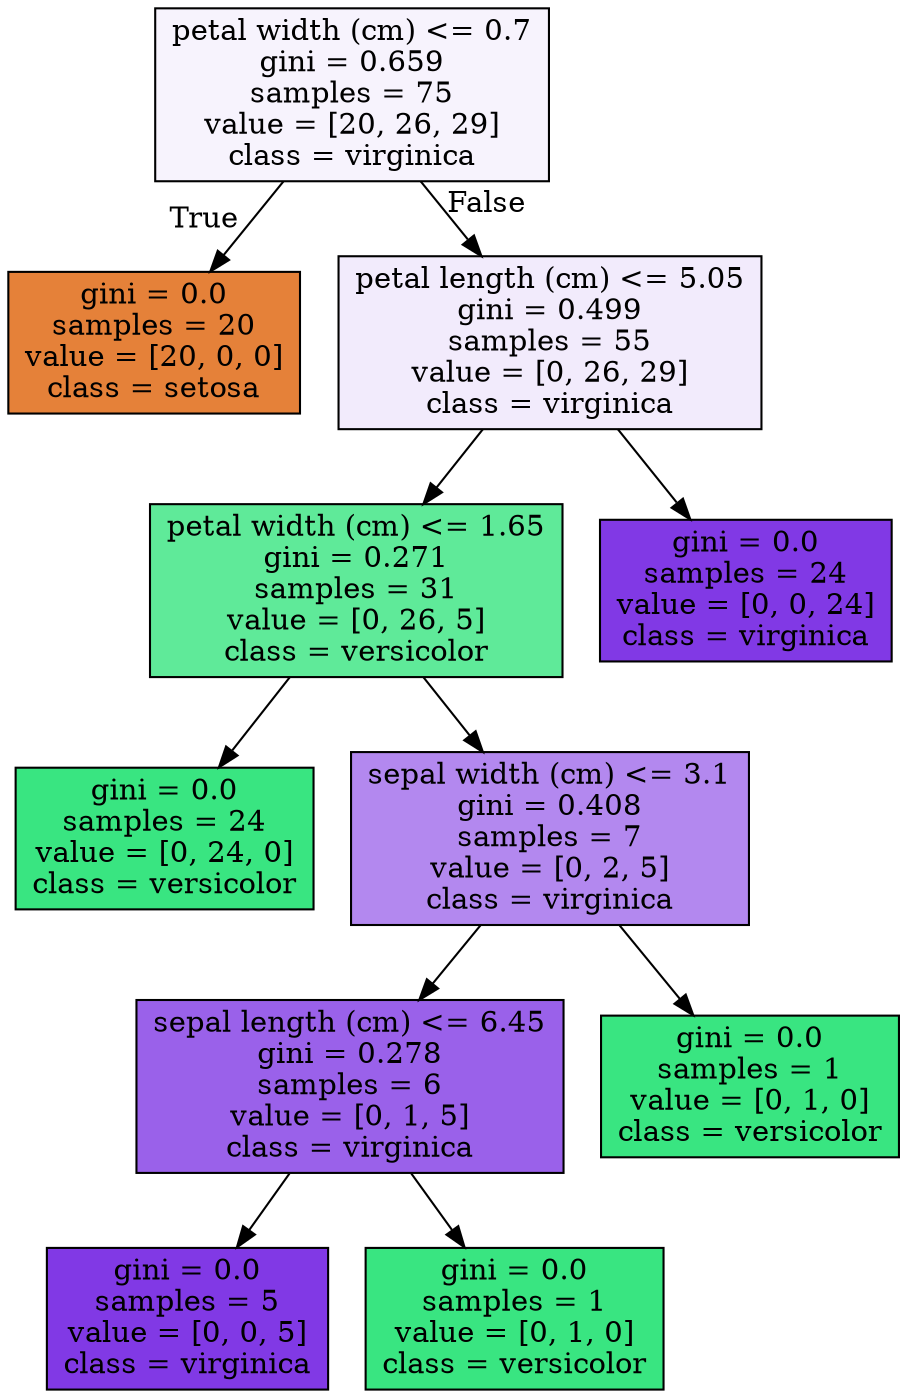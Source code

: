 digraph Tree {
node [shape=box, style="filled", color="black"] ;
0 [label="petal width (cm) <= 0.7\ngini = 0.659\nsamples = 75\nvalue = [20, 26, 29]\nclass = virginica", fillcolor="#f7f3fd"] ;
1 [label="gini = 0.0\nsamples = 20\nvalue = [20, 0, 0]\nclass = setosa", fillcolor="#e58139"] ;
0 -> 1 [labeldistance=2.5, labelangle=45, headlabel="True"] ;
2 [label="petal length (cm) <= 5.05\ngini = 0.499\nsamples = 55\nvalue = [0, 26, 29]\nclass = virginica", fillcolor="#f2ebfc"] ;
0 -> 2 [labeldistance=2.5, labelangle=-45, headlabel="False"] ;
3 [label="petal width (cm) <= 1.65\ngini = 0.271\nsamples = 31\nvalue = [0, 26, 5]\nclass = versicolor", fillcolor="#5fea99"] ;
2 -> 3 ;
4 [label="gini = 0.0\nsamples = 24\nvalue = [0, 24, 0]\nclass = versicolor", fillcolor="#39e581"] ;
3 -> 4 ;
5 [label="sepal width (cm) <= 3.1\ngini = 0.408\nsamples = 7\nvalue = [0, 2, 5]\nclass = virginica", fillcolor="#b388ef"] ;
3 -> 5 ;
6 [label="sepal length (cm) <= 6.45\ngini = 0.278\nsamples = 6\nvalue = [0, 1, 5]\nclass = virginica", fillcolor="#9a61ea"] ;
5 -> 6 ;
7 [label="gini = 0.0\nsamples = 5\nvalue = [0, 0, 5]\nclass = virginica", fillcolor="#8139e5"] ;
6 -> 7 ;
8 [label="gini = 0.0\nsamples = 1\nvalue = [0, 1, 0]\nclass = versicolor", fillcolor="#39e581"] ;
6 -> 8 ;
9 [label="gini = 0.0\nsamples = 1\nvalue = [0, 1, 0]\nclass = versicolor", fillcolor="#39e581"] ;
5 -> 9 ;
10 [label="gini = 0.0\nsamples = 24\nvalue = [0, 0, 24]\nclass = virginica", fillcolor="#8139e5"] ;
2 -> 10 ;
}